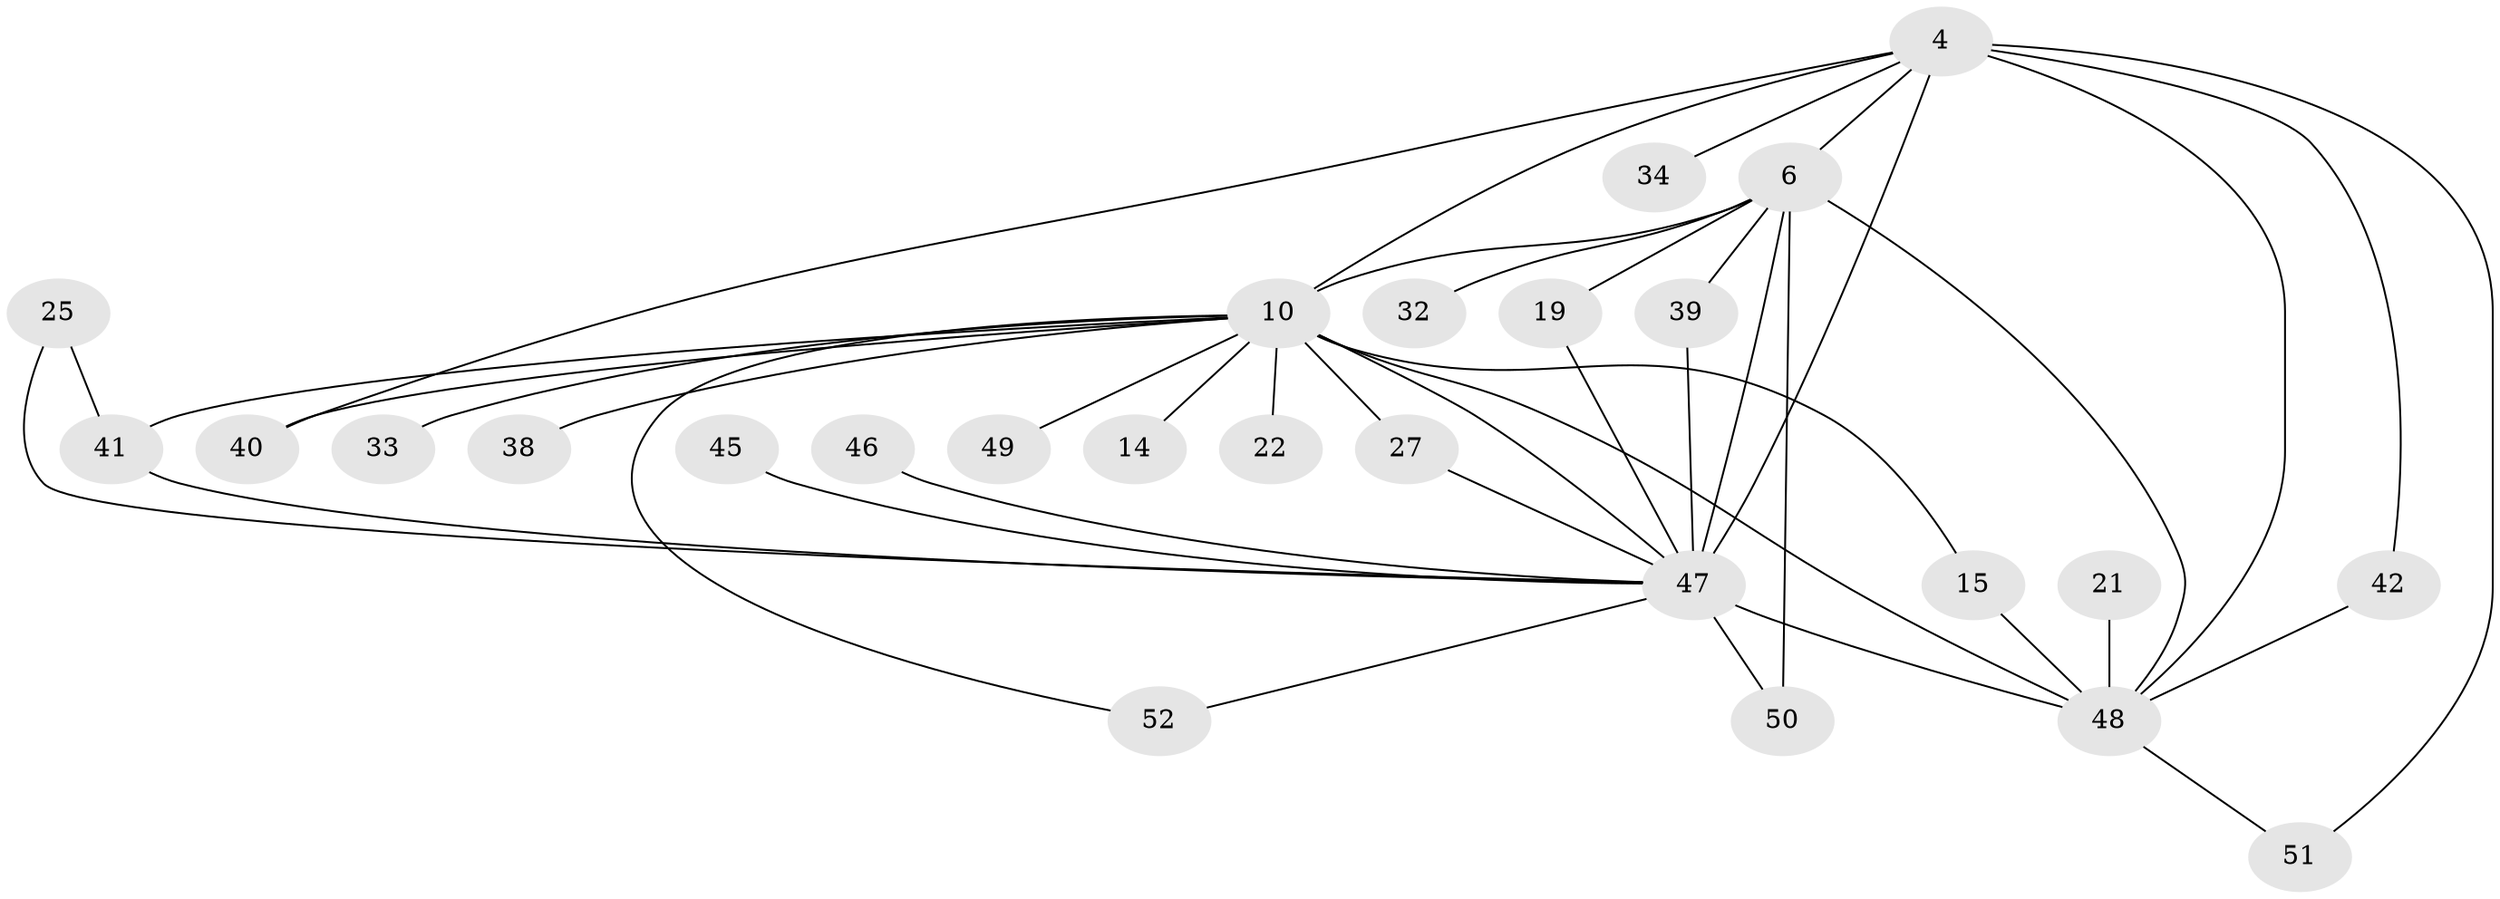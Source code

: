 // original degree distribution, {18: 0.038461538461538464, 16: 0.038461538461538464, 11: 0.019230769230769232, 13: 0.057692307692307696, 14: 0.019230769230769232, 23: 0.019230769230769232, 3: 0.1346153846153846, 6: 0.019230769230769232, 2: 0.5769230769230769, 4: 0.07692307692307693}
// Generated by graph-tools (version 1.1) at 2025/44/03/09/25 04:44:17]
// undirected, 26 vertices, 42 edges
graph export_dot {
graph [start="1"]
  node [color=gray90,style=filled];
  4 [super="+1"];
  6 [super="+5"];
  10 [super="+2+8"];
  14;
  15;
  19;
  21;
  22;
  25;
  27 [super="+11"];
  32;
  33;
  34;
  38;
  39 [super="+12"];
  40 [super="+18"];
  41 [super="+29+36"];
  42;
  45;
  46;
  47 [super="+44+35+26+23"];
  48 [super="+43+31+7"];
  49;
  50;
  51;
  52;
  4 -- 6 [weight=4];
  4 -- 10 [weight=6];
  4 -- 34 [weight=2];
  4 -- 40;
  4 -- 42;
  4 -- 51;
  4 -- 48 [weight=5];
  4 -- 47 [weight=9];
  6 -- 10 [weight=6];
  6 -- 19;
  6 -- 32 [weight=2];
  6 -- 39 [weight=2];
  6 -- 50;
  6 -- 48 [weight=4];
  6 -- 47 [weight=4];
  10 -- 14 [weight=2];
  10 -- 22 [weight=2];
  10 -- 38 [weight=2];
  10 -- 47 [weight=4];
  10 -- 48 [weight=8];
  10 -- 33 [weight=2];
  10 -- 49 [weight=2];
  10 -- 27;
  10 -- 15;
  10 -- 52;
  10 -- 40;
  10 -- 41 [weight=3];
  15 -- 48;
  19 -- 47;
  21 -- 48 [weight=2];
  25 -- 41;
  25 -- 47;
  27 -- 47 [weight=2];
  39 -- 47;
  41 -- 47;
  42 -- 48;
  45 -- 47;
  46 -- 47 [weight=2];
  47 -- 48 [weight=3];
  47 -- 50;
  47 -- 52;
  48 -- 51;
}

